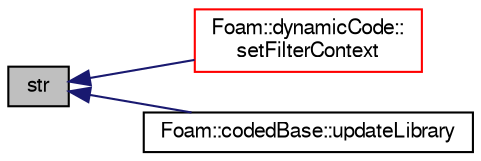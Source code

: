 digraph "str"
{
  bgcolor="transparent";
  edge [fontname="FreeSans",fontsize="10",labelfontname="FreeSans",labelfontsize="10"];
  node [fontname="FreeSans",fontsize="10",shape=record];
  rankdir="LR";
  Node12 [label="str",height=0.2,width=0.4,color="black", fillcolor="grey75", style="filled", fontcolor="black"];
  Node12 -> Node13 [dir="back",color="midnightblue",fontsize="10",style="solid",fontname="FreeSans"];
  Node13 [label="Foam::dynamicCode::\lsetFilterContext",height=0.2,width=0.4,color="red",URL="$a26070.html#a9fb6decafaa7baafa002326b82315d7c",tooltip="Define filter variables for code, codeInclude, SHA1sum. "];
  Node12 -> Node22 [dir="back",color="midnightblue",fontsize="10",style="solid",fontname="FreeSans"];
  Node22 [label="Foam::codedBase::updateLibrary",height=0.2,width=0.4,color="black",URL="$a26062.html#a56ccf84b4600da81a0cbf29a5825640d",tooltip="Update library as required. "];
}
